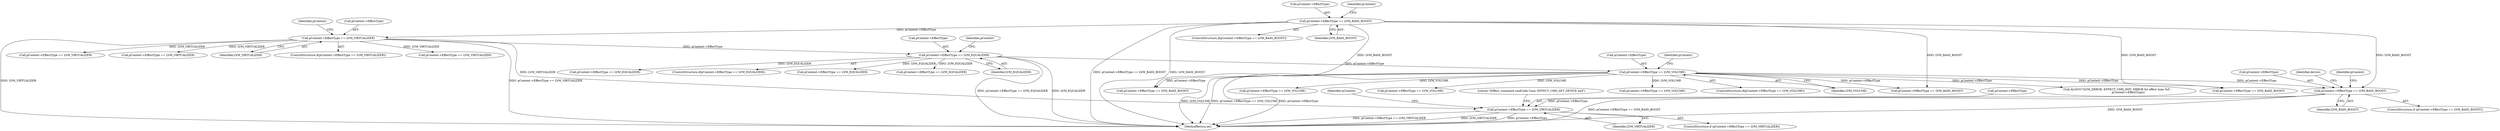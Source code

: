digraph "0_Android_aeea52da00d210587fb3ed895de3d5f2e0264c88_4@pointer" {
"1000992" [label="(Call,pContext->EffectType == LVM_VIRTUALIZER)"];
"1000908" [label="(Call,pContext->EffectType == LVM_BASS_BOOST)"];
"1000146" [label="(Call,pContext->EffectType == LVM_VOLUME)"];
"1000139" [label="(Call,pContext->EffectType == LVM_EQUALIZER)"];
"1000132" [label="(Call,pContext->EffectType == LVM_VIRTUALIZER)"];
"1000125" [label="(Call,pContext->EffectType == LVM_BASS_BOOST)"];
"1000139" [label="(Call,pContext->EffectType == LVM_EQUALIZER)"];
"1000126" [label="(Call,pContext->EffectType)"];
"1000196" [label="(Call,pContext->EffectType == LVM_BASS_BOOST)"];
"1000475" [label="(Call,pContext->EffectType == LVM_VOLUME)"];
"1000143" [label="(Identifier,LVM_EQUALIZER)"];
"1000398" [label="(Call,pContext->EffectType == LVM_BASS_BOOST)"];
"1000687" [label="(Call,pContext->EffectType == LVM_EQUALIZER)"];
"1000206" [label="(Call,pContext->EffectType == LVM_VIRTUALIZER)"];
"1000141" [label="(Identifier,pContext)"];
"1000140" [label="(Call,pContext->EffectType)"];
"1000751" [label="(Call,pContext->EffectType == LVM_VOLUME)"];
"1000596" [label="(Call,pContext->EffectType == LVM_VIRTUALIZER)"];
"1000136" [label="(Identifier,LVM_VIRTUALIZER)"];
"1000138" [label="(ControlStructure,if(pContext->EffectType == LVM_EQUALIZER))"];
"1000147" [label="(Call,pContext->EffectType)"];
"1000148" [label="(Identifier,pContext)"];
"1000909" [label="(Call,pContext->EffectType)"];
"1000216" [label="(Call,pContext->EffectType == LVM_EQUALIZER)"];
"1000146" [label="(Call,pContext->EffectType == LVM_VOLUME)"];
"1000124" [label="(ControlStructure,if(pContext->EffectType == LVM_BASS_BOOST))"];
"1000129" [label="(Identifier,LVM_BASS_BOOST)"];
"1000133" [label="(Call,pContext->EffectType)"];
"1000996" [label="(Identifier,LVM_VIRTUALIZER)"];
"1000907" [label="(ControlStructure,if (pContext->EffectType == LVM_BASS_BOOST))"];
"1000131" [label="(ControlStructure,if(pContext->EffectType == LVM_VIRTUALIZER))"];
"1000917" [label="(Identifier,device)"];
"1000125" [label="(Call,pContext->EffectType == LVM_BASS_BOOST)"];
"1000991" [label="(ControlStructure,if (pContext->EffectType == LVM_VIRTUALIZER))"];
"1001078" [label="(Literal,\"\tEffect_command cmdCode Case: EFFECT_CMD_SET_DEVICE end\")"];
"1000423" [label="(Call,pContext->EffectType == LVM_VIRTUALIZER)"];
"1000992" [label="(Call,pContext->EffectType == LVM_VIRTUALIZER)"];
"1000993" [label="(Call,pContext->EffectType)"];
"1000154" [label="(Identifier,pContext)"];
"1001260" [label="(MethodReturn,int)"];
"1000226" [label="(Call,pContext->EffectType == LVM_VOLUME)"];
"1000450" [label="(Call,pContext->EffectType == LVM_EQUALIZER)"];
"1000134" [label="(Identifier,pContext)"];
"1000908" [label="(Call,pContext->EffectType == LVM_BASS_BOOST)"];
"1001002" [label="(Identifier,pContext)"];
"1000132" [label="(Call,pContext->EffectType == LVM_VIRTUALIZER)"];
"1000516" [label="(Call,pContext->EffectType == LVM_BASS_BOOST)"];
"1000145" [label="(ControlStructure,if(pContext->EffectType == LVM_VOLUME))"];
"1000994" [label="(Identifier,pContext)"];
"1000150" [label="(Identifier,LVM_VOLUME)"];
"1000912" [label="(Identifier,LVM_BASS_BOOST)"];
"1000181" [label="(Call,ALOGV(\"\tLVM_ERROR, EFFECT_CMD_INIT: ERROR for effect type %d\",\n                         pContext->EffectType))"];
"1000992" -> "1000991"  [label="AST: "];
"1000992" -> "1000996"  [label="CFG: "];
"1000993" -> "1000992"  [label="AST: "];
"1000996" -> "1000992"  [label="AST: "];
"1001002" -> "1000992"  [label="CFG: "];
"1001078" -> "1000992"  [label="CFG: "];
"1000992" -> "1001260"  [label="DDG: LVM_VIRTUALIZER"];
"1000992" -> "1001260"  [label="DDG: pContext->EffectType"];
"1000992" -> "1001260"  [label="DDG: pContext->EffectType == LVM_VIRTUALIZER"];
"1000908" -> "1000992"  [label="DDG: pContext->EffectType"];
"1000132" -> "1000992"  [label="DDG: LVM_VIRTUALIZER"];
"1000908" -> "1000907"  [label="AST: "];
"1000908" -> "1000912"  [label="CFG: "];
"1000909" -> "1000908"  [label="AST: "];
"1000912" -> "1000908"  [label="AST: "];
"1000917" -> "1000908"  [label="CFG: "];
"1000994" -> "1000908"  [label="CFG: "];
"1000908" -> "1001260"  [label="DDG: pContext->EffectType == LVM_BASS_BOOST"];
"1000908" -> "1001260"  [label="DDG: LVM_BASS_BOOST"];
"1000146" -> "1000908"  [label="DDG: pContext->EffectType"];
"1000125" -> "1000908"  [label="DDG: LVM_BASS_BOOST"];
"1000146" -> "1000145"  [label="AST: "];
"1000146" -> "1000150"  [label="CFG: "];
"1000147" -> "1000146"  [label="AST: "];
"1000150" -> "1000146"  [label="AST: "];
"1000154" -> "1000146"  [label="CFG: "];
"1000146" -> "1001260"  [label="DDG: LVM_VOLUME"];
"1000146" -> "1001260"  [label="DDG: pContext->EffectType == LVM_VOLUME"];
"1000146" -> "1001260"  [label="DDG: pContext->EffectType"];
"1000139" -> "1000146"  [label="DDG: pContext->EffectType"];
"1000146" -> "1000181"  [label="DDG: pContext->EffectType"];
"1000146" -> "1000196"  [label="DDG: pContext->EffectType"];
"1000146" -> "1000226"  [label="DDG: LVM_VOLUME"];
"1000146" -> "1000398"  [label="DDG: pContext->EffectType"];
"1000146" -> "1000475"  [label="DDG: LVM_VOLUME"];
"1000146" -> "1000516"  [label="DDG: pContext->EffectType"];
"1000146" -> "1000751"  [label="DDG: LVM_VOLUME"];
"1000139" -> "1000138"  [label="AST: "];
"1000139" -> "1000143"  [label="CFG: "];
"1000140" -> "1000139"  [label="AST: "];
"1000143" -> "1000139"  [label="AST: "];
"1000148" -> "1000139"  [label="CFG: "];
"1000139" -> "1001260"  [label="DDG: pContext->EffectType == LVM_EQUALIZER"];
"1000139" -> "1001260"  [label="DDG: LVM_EQUALIZER"];
"1000132" -> "1000139"  [label="DDG: pContext->EffectType"];
"1000139" -> "1000216"  [label="DDG: LVM_EQUALIZER"];
"1000139" -> "1000450"  [label="DDG: LVM_EQUALIZER"];
"1000139" -> "1000687"  [label="DDG: LVM_EQUALIZER"];
"1000132" -> "1000131"  [label="AST: "];
"1000132" -> "1000136"  [label="CFG: "];
"1000133" -> "1000132"  [label="AST: "];
"1000136" -> "1000132"  [label="AST: "];
"1000141" -> "1000132"  [label="CFG: "];
"1000132" -> "1001260"  [label="DDG: pContext->EffectType == LVM_VIRTUALIZER"];
"1000132" -> "1001260"  [label="DDG: LVM_VIRTUALIZER"];
"1000125" -> "1000132"  [label="DDG: pContext->EffectType"];
"1000132" -> "1000206"  [label="DDG: LVM_VIRTUALIZER"];
"1000132" -> "1000423"  [label="DDG: LVM_VIRTUALIZER"];
"1000132" -> "1000596"  [label="DDG: LVM_VIRTUALIZER"];
"1000125" -> "1000124"  [label="AST: "];
"1000125" -> "1000129"  [label="CFG: "];
"1000126" -> "1000125"  [label="AST: "];
"1000129" -> "1000125"  [label="AST: "];
"1000134" -> "1000125"  [label="CFG: "];
"1000125" -> "1001260"  [label="DDG: pContext->EffectType == LVM_BASS_BOOST"];
"1000125" -> "1001260"  [label="DDG: LVM_BASS_BOOST"];
"1000125" -> "1000196"  [label="DDG: LVM_BASS_BOOST"];
"1000125" -> "1000398"  [label="DDG: LVM_BASS_BOOST"];
"1000125" -> "1000516"  [label="DDG: LVM_BASS_BOOST"];
}
